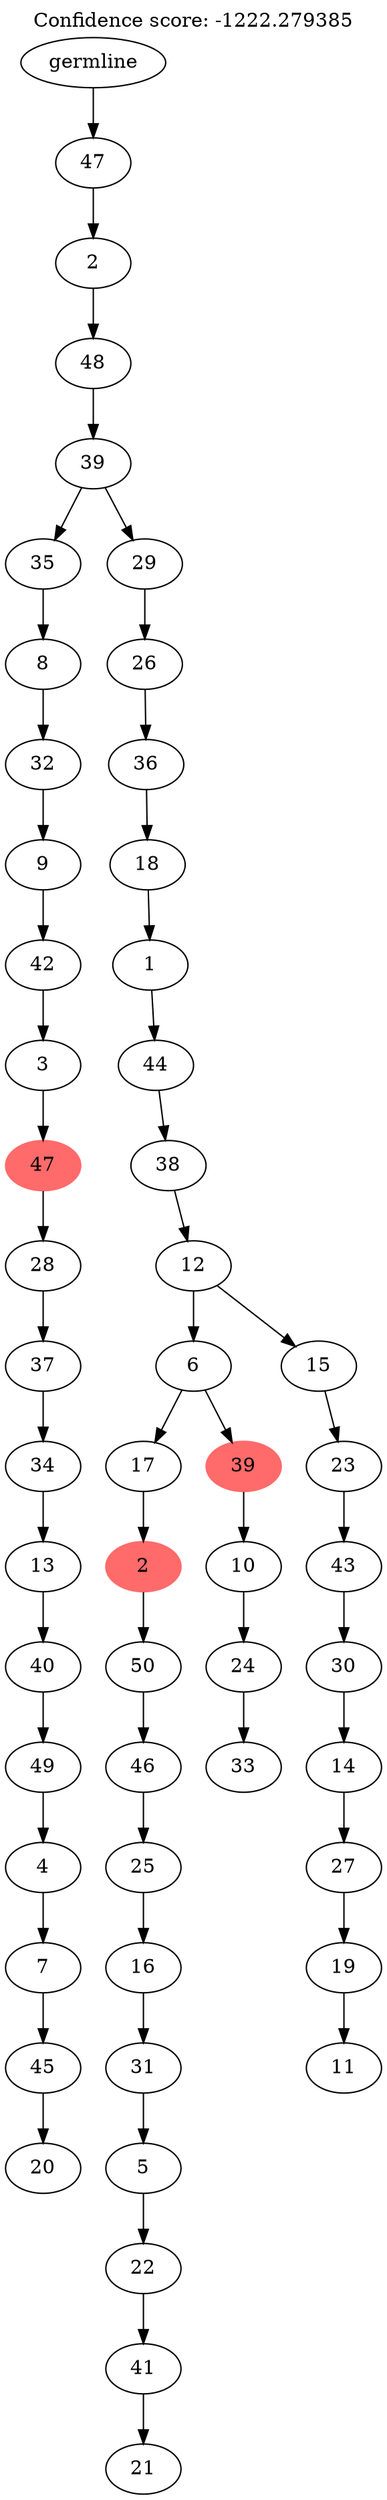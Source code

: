 digraph g {
	"52" -> "53";
	"53" [label="20"];
	"51" -> "52";
	"52" [label="45"];
	"50" -> "51";
	"51" [label="7"];
	"49" -> "50";
	"50" [label="4"];
	"48" -> "49";
	"49" [label="49"];
	"47" -> "48";
	"48" [label="40"];
	"46" -> "47";
	"47" [label="13"];
	"45" -> "46";
	"46" [label="34"];
	"44" -> "45";
	"45" [label="37"];
	"43" -> "44";
	"44" [label="28"];
	"42" -> "43";
	"43" [color=indianred1, style=filled, label="47"];
	"41" -> "42";
	"42" [label="3"];
	"40" -> "41";
	"41" [label="42"];
	"39" -> "40";
	"40" [label="9"];
	"38" -> "39";
	"39" [label="32"];
	"37" -> "38";
	"38" [label="8"];
	"35" -> "36";
	"36" [label="21"];
	"34" -> "35";
	"35" [label="41"];
	"33" -> "34";
	"34" [label="22"];
	"32" -> "33";
	"33" [label="5"];
	"31" -> "32";
	"32" [label="31"];
	"30" -> "31";
	"31" [label="16"];
	"29" -> "30";
	"30" [label="25"];
	"28" -> "29";
	"29" [label="46"];
	"27" -> "28";
	"28" [label="50"];
	"26" -> "27";
	"27" [color=indianred1, style=filled, label="2"];
	"24" -> "25";
	"25" [label="33"];
	"23" -> "24";
	"24" [label="24"];
	"22" -> "23";
	"23" [label="10"];
	"21" -> "22";
	"22" [color=indianred1, style=filled, label="39"];
	"21" -> "26";
	"26" [label="17"];
	"19" -> "20";
	"20" [label="11"];
	"18" -> "19";
	"19" [label="19"];
	"17" -> "18";
	"18" [label="27"];
	"16" -> "17";
	"17" [label="14"];
	"15" -> "16";
	"16" [label="30"];
	"14" -> "15";
	"15" [label="43"];
	"13" -> "14";
	"14" [label="23"];
	"12" -> "13";
	"13" [label="15"];
	"12" -> "21";
	"21" [label="6"];
	"11" -> "12";
	"12" [label="12"];
	"10" -> "11";
	"11" [label="38"];
	"9" -> "10";
	"10" [label="44"];
	"8" -> "9";
	"9" [label="1"];
	"7" -> "8";
	"8" [label="18"];
	"6" -> "7";
	"7" [label="36"];
	"5" -> "6";
	"6" [label="26"];
	"4" -> "5";
	"5" [label="29"];
	"4" -> "37";
	"37" [label="35"];
	"3" -> "4";
	"4" [label="39"];
	"2" -> "3";
	"3" [label="48"];
	"1" -> "2";
	"2" [label="2"];
	"0" -> "1";
	"1" [label="47"];
	"0" [label="germline"];
	labelloc="t";
	label="Confidence score: -1222.279385";
}
